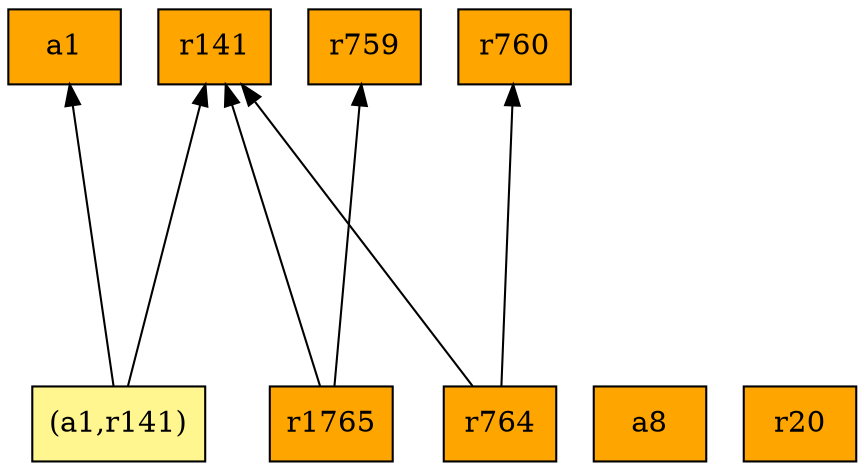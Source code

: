 digraph G {
rankdir=BT;ranksep="2.0";
"a1" [shape=record,fillcolor=orange,style=filled,label="{a1}"];
"r141" [shape=record,fillcolor=orange,style=filled,label="{r141}"];
"r1765" [shape=record,fillcolor=orange,style=filled,label="{r1765}"];
"r764" [shape=record,fillcolor=orange,style=filled,label="{r764}"];
"a8" [shape=record,fillcolor=orange,style=filled,label="{a8}"];
"(a1,r141)" [shape=record,fillcolor=khaki1,style=filled,label="{(a1,r141)}"];
"r20" [shape=record,fillcolor=orange,style=filled,label="{r20}"];
"r760" [shape=record,fillcolor=orange,style=filled,label="{r760}"];
"r759" [shape=record,fillcolor=orange,style=filled,label="{r759}"];
"r1765" -> "r759"
"r1765" -> "r141"
"r764" -> "r141"
"r764" -> "r760"
"(a1,r141)" -> "a1"
"(a1,r141)" -> "r141"
}